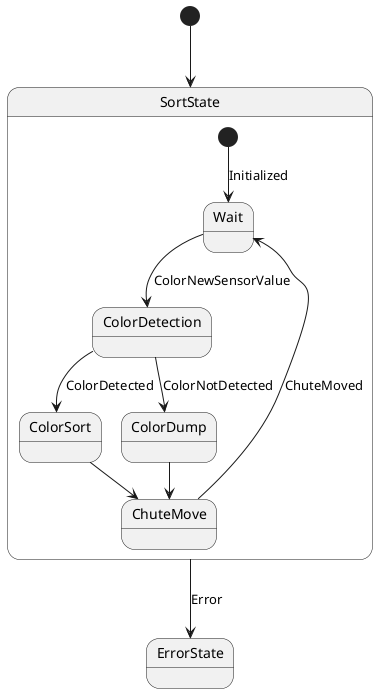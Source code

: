 @startuml

[*] --> SortState

state SortState {
    [*] --> Wait: Initialized
    Wait --> ColorDetection: ColorNewSensorValue
    ColorDetection --> ColorSort: ColorDetected
    ColorSort --> ChuteMove
    ColorDetection --> ColorDump: ColorNotDetected
    ColorDump --> ChuteMove
    ChuteMove --> Wait: ChuteMoved
}

SortState --> ErrorState: Error

state ErrorState {
}

@enduml